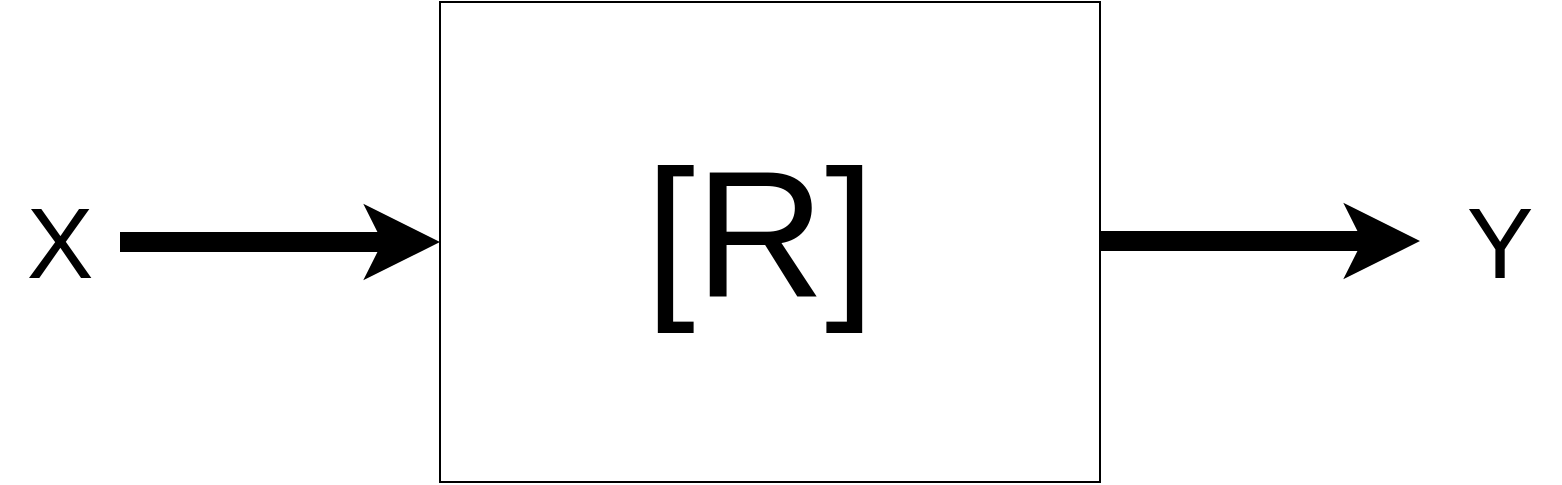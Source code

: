 <mxfile version="22.1.5" type="github">
  <diagram name="Page-1" id="T__osC1627-i-bKul1MR">
    <mxGraphModel dx="1360" dy="915" grid="1" gridSize="10" guides="1" tooltips="1" connect="1" arrows="1" fold="1" page="1" pageScale="1" pageWidth="850" pageHeight="1100" math="0" shadow="0">
      <root>
        <mxCell id="0" />
        <mxCell id="1" parent="0" />
        <mxCell id="b546K6bHCmlSZiXpebwl-2" value="" style="rounded=0;whiteSpace=wrap;html=1;" vertex="1" parent="1">
          <mxGeometry x="320" y="280" width="330" height="240" as="geometry" />
        </mxCell>
        <mxCell id="b546K6bHCmlSZiXpebwl-3" value="" style="endArrow=classic;html=1;rounded=0;entryX=0;entryY=0.5;entryDx=0;entryDy=0;strokeWidth=10;" edge="1" parent="1" target="b546K6bHCmlSZiXpebwl-2">
          <mxGeometry width="50" height="50" relative="1" as="geometry">
            <mxPoint x="160" y="400" as="sourcePoint" />
            <mxPoint x="340" y="630" as="targetPoint" />
          </mxGeometry>
        </mxCell>
        <mxCell id="b546K6bHCmlSZiXpebwl-7" value="" style="endArrow=classic;html=1;rounded=0;entryX=0;entryY=0.5;entryDx=0;entryDy=0;strokeWidth=10;" edge="1" parent="1">
          <mxGeometry width="50" height="50" relative="1" as="geometry">
            <mxPoint x="650" y="399.5" as="sourcePoint" />
            <mxPoint x="810" y="399.5" as="targetPoint" />
          </mxGeometry>
        </mxCell>
        <mxCell id="b546K6bHCmlSZiXpebwl-8" value="&lt;font style=&quot;font-size: 90px;&quot;&gt;[R]&lt;/font&gt;" style="text;strokeColor=none;align=center;fillColor=none;html=1;verticalAlign=middle;whiteSpace=wrap;rounded=0;" vertex="1" parent="1">
          <mxGeometry x="450" y="380" width="60" height="30" as="geometry" />
        </mxCell>
        <mxCell id="b546K6bHCmlSZiXpebwl-9" value="&lt;font style=&quot;font-size: 50px;&quot;&gt;X&lt;/font&gt;" style="text;strokeColor=none;align=center;fillColor=none;html=1;verticalAlign=middle;whiteSpace=wrap;rounded=0;" vertex="1" parent="1">
          <mxGeometry x="100" y="385" width="60" height="30" as="geometry" />
        </mxCell>
        <mxCell id="b546K6bHCmlSZiXpebwl-10" value="&lt;font style=&quot;font-size: 50px;&quot;&gt;Y&lt;/font&gt;" style="text;strokeColor=none;align=center;fillColor=none;html=1;verticalAlign=middle;whiteSpace=wrap;rounded=0;" vertex="1" parent="1">
          <mxGeometry x="820" y="385" width="60" height="30" as="geometry" />
        </mxCell>
      </root>
    </mxGraphModel>
  </diagram>
</mxfile>
